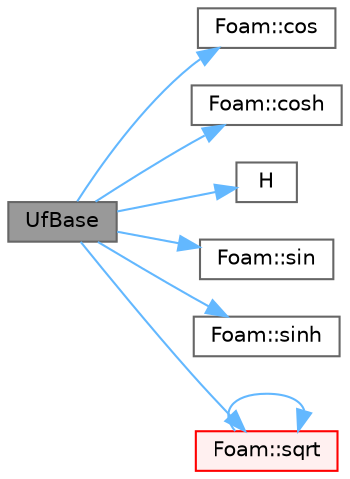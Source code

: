 digraph "UfBase"
{
 // LATEX_PDF_SIZE
  bgcolor="transparent";
  edge [fontname=Helvetica,fontsize=10,labelfontname=Helvetica,labelfontsize=10];
  node [fontname=Helvetica,fontsize=10,shape=box,height=0.2,width=0.4];
  rankdir="LR";
  Node1 [id="Node000001",label="UfBase",height=0.2,width=0.4,color="gray40", fillcolor="grey60", style="filled", fontcolor="black",tooltip=" "];
  Node1 -> Node2 [id="edge1_Node000001_Node000002",color="steelblue1",style="solid",tooltip=" "];
  Node2 [id="Node000002",label="Foam::cos",height=0.2,width=0.4,color="grey40", fillcolor="white", style="filled",URL="$namespaceFoam.html#aebb41a148f7cf44b63e12f69e487e49f",tooltip=" "];
  Node1 -> Node3 [id="edge2_Node000001_Node000003",color="steelblue1",style="solid",tooltip=" "];
  Node3 [id="Node000003",label="Foam::cosh",height=0.2,width=0.4,color="grey40", fillcolor="white", style="filled",URL="$namespaceFoam.html#a3932d96c91c4cd6e04cf952338e7b5db",tooltip=" "];
  Node1 -> Node4 [id="edge3_Node000001_Node000004",color="steelblue1",style="solid",tooltip=" "];
  Node4 [id="Node000004",label="H",height=0.2,width=0.4,color="grey40", fillcolor="white", style="filled",URL="$createFvFields_8H.html#a105734e49f1c17dc48a62fe19e587670",tooltip=" "];
  Node1 -> Node5 [id="edge4_Node000001_Node000005",color="steelblue1",style="solid",tooltip=" "];
  Node5 [id="Node000005",label="Foam::sin",height=0.2,width=0.4,color="grey40", fillcolor="white", style="filled",URL="$namespaceFoam.html#a4517d680df5510934705011b30dcefa6",tooltip=" "];
  Node1 -> Node6 [id="edge5_Node000001_Node000006",color="steelblue1",style="solid",tooltip=" "];
  Node6 [id="Node000006",label="Foam::sinh",height=0.2,width=0.4,color="grey40", fillcolor="white", style="filled",URL="$namespaceFoam.html#a529b9d349b19d5d174fb59f2596f8c43",tooltip=" "];
  Node1 -> Node7 [id="edge6_Node000001_Node000007",color="steelblue1",style="solid",tooltip=" "];
  Node7 [id="Node000007",label="Foam::sqrt",height=0.2,width=0.4,color="red", fillcolor="#FFF0F0", style="filled",URL="$namespaceFoam.html#a8616bd62eebf2342a80222fecb1bda71",tooltip=" "];
  Node7 -> Node7 [id="edge7_Node000007_Node000007",color="steelblue1",style="solid",tooltip=" "];
}
